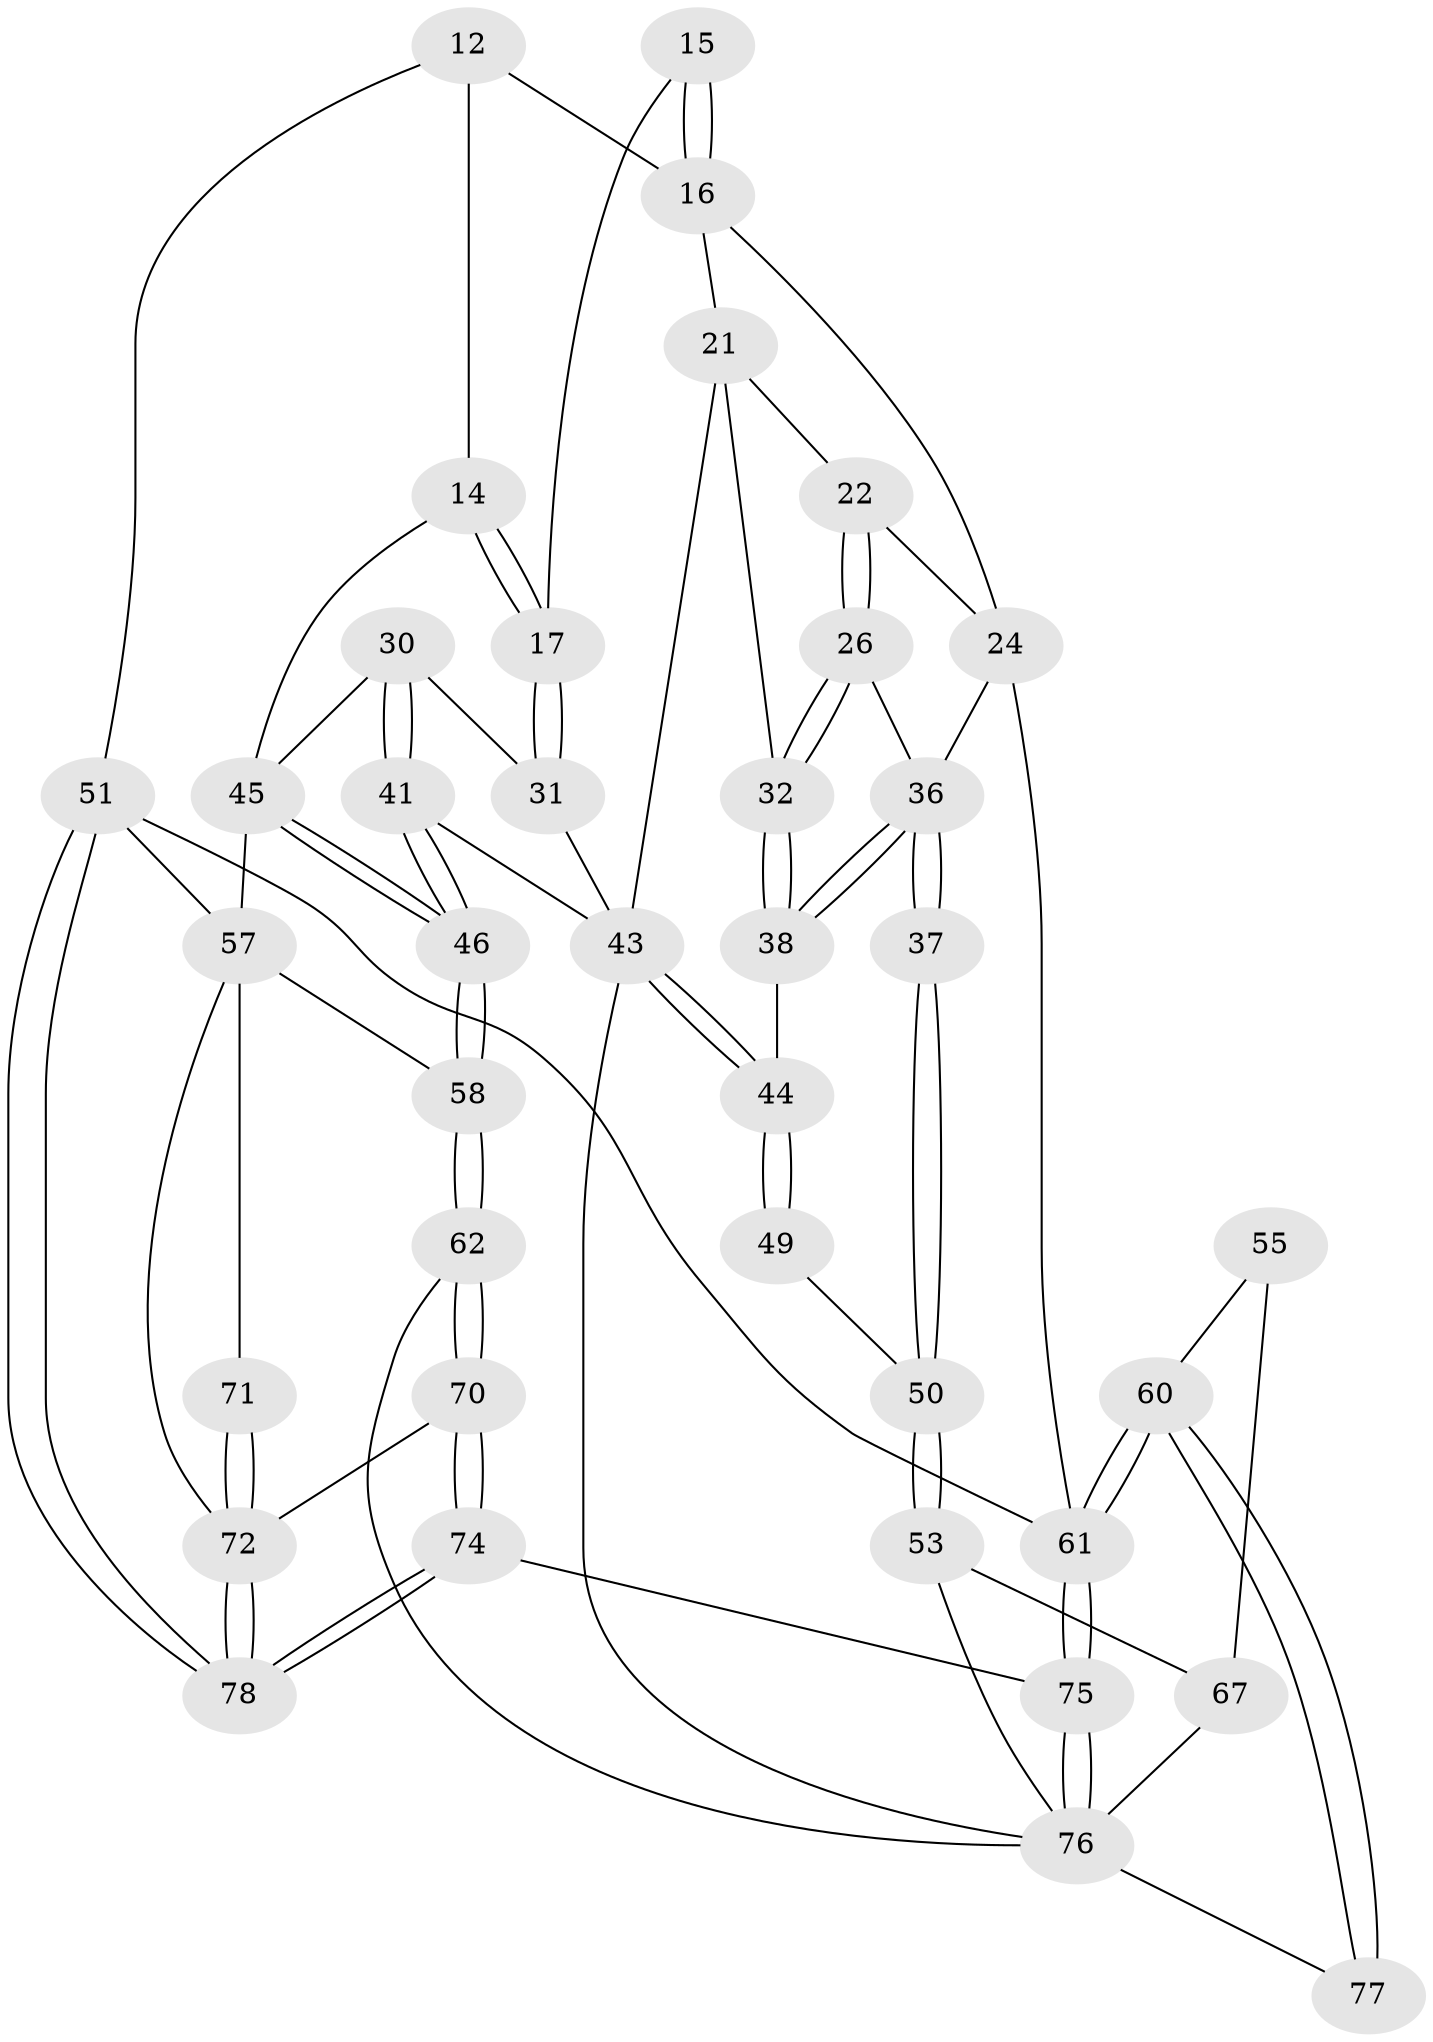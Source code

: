 // original degree distribution, {3: 0.02564102564102564, 6: 0.24358974358974358, 5: 0.46153846153846156, 4: 0.2692307692307692}
// Generated by graph-tools (version 1.1) at 2025/00/03/09/25 05:00:05]
// undirected, 39 vertices, 90 edges
graph export_dot {
graph [start="1"]
  node [color=gray90,style=filled];
  12 [pos="+0.8037186038542622+0.08487707620984158",super="+2+11"];
  14 [pos="+0.723038341002829+0.2684563264211062",super="+13"];
  15 [pos="+0.5743618025183975+0.31619646422816616"];
  16 [pos="+0.5540547942618692+0.3301677685976614",super="+7+10"];
  17 [pos="+0.6913005143286606+0.31871721913531975"];
  21 [pos="+0.42976574079740526+0.36511694489430907",super="+20"];
  22 [pos="+0.36480127294756515+0.31416143642984123"];
  24 [pos="+0+0.27870884641899324",super="+23+9"];
  26 [pos="+0.2807988970450062+0.3586721475582973"];
  30 [pos="+0.7798067795469527+0.42301619025663817"];
  31 [pos="+0.7566627784448254+0.39713668690648907"];
  32 [pos="+0.3348681376398834+0.42805584504240174"];
  36 [pos="+0.2380061800479758+0.5034998647542368",super="+27+35"];
  37 [pos="+0.1702905958996127+0.5562693905314898"];
  38 [pos="+0.3487678186184684+0.46709285201477885"];
  41 [pos="+0.6791888887432566+0.5546409532261232"];
  43 [pos="+0.4776014536275715+0.7048175274471766",super="+42+34"];
  44 [pos="+0.3936304074902888+0.6288958638400804",super="+39+40"];
  45 [pos="+0.9141272380579866+0.5514013983909695",super="+29+18"];
  46 [pos="+0.7829535628053094+0.6428146351618442"];
  49 [pos="+0.3774498111859477+0.6148878115588429"];
  50 [pos="+0.17813753191903411+0.5951257508445543"];
  51 [pos="+1+1",super="+3"];
  53 [pos="+0.14698502495026414+0.6555688499524274"];
  55 [pos="+0+0.7187592514827272"];
  57 [pos="+0.8731806370857331+0.7369914986460093",super="+48+19+52"];
  58 [pos="+0.7955447824905002+0.6951602840278265"];
  60 [pos="+0+1",super="+59"];
  61 [pos="+0+1",super="+4+25"];
  62 [pos="+0.6989400386515324+0.8069621399149545"];
  67 [pos="+0.1190386356567121+0.8466797364182127",super="+54"];
  70 [pos="+0.708874769801447+0.8403348194013034"];
  71 [pos="+0.9439561734415708+0.7634434815968393"];
  72 [pos="+0.896794198410091+1",super="+69+68"];
  74 [pos="+0.547698471910457+1"];
  75 [pos="+0.35796758585800054+1"];
  76 [pos="+0.35551397786407357+1",super="+65+66"];
  77 [pos="+0.049983316751034124+0.9392752724369856",super="+73"];
  78 [pos="+1+1"];
  12 -- 51;
  12 -- 16 [weight=2];
  12 -- 14 [weight=2];
  14 -- 17;
  14 -- 17;
  14 -- 45;
  15 -- 16 [weight=2];
  15 -- 16;
  15 -- 17;
  16 -- 21;
  16 -- 24;
  17 -- 31;
  17 -- 31;
  21 -- 22;
  21 -- 32;
  21 -- 43;
  22 -- 26;
  22 -- 26;
  22 -- 24;
  24 -- 36 [weight=2];
  24 -- 61 [weight=2];
  26 -- 32;
  26 -- 32;
  26 -- 36;
  30 -- 31;
  30 -- 41;
  30 -- 41;
  30 -- 45;
  31 -- 43;
  32 -- 38;
  32 -- 38;
  36 -- 37 [weight=2];
  36 -- 37;
  36 -- 38;
  36 -- 38;
  37 -- 50;
  37 -- 50;
  38 -- 44;
  41 -- 46;
  41 -- 46;
  41 -- 43;
  43 -- 44 [weight=2];
  43 -- 44;
  43 -- 76;
  44 -- 49 [weight=2];
  44 -- 49;
  45 -- 46;
  45 -- 46;
  45 -- 57 [weight=2];
  46 -- 58;
  46 -- 58;
  49 -- 50;
  50 -- 53;
  50 -- 53;
  51 -- 78;
  51 -- 78;
  51 -- 61 [weight=2];
  51 -- 57 [weight=2];
  53 -- 67;
  53 -- 76;
  55 -- 67 [weight=2];
  55 -- 60;
  57 -- 58;
  57 -- 72;
  57 -- 71;
  58 -- 62;
  58 -- 62;
  60 -- 61 [weight=2];
  60 -- 61;
  60 -- 77 [weight=2];
  60 -- 77;
  61 -- 75;
  61 -- 75;
  62 -- 70;
  62 -- 70;
  62 -- 76;
  67 -- 76;
  70 -- 74;
  70 -- 74;
  70 -- 72;
  71 -- 72 [weight=2];
  71 -- 72;
  72 -- 78;
  72 -- 78;
  74 -- 75;
  74 -- 78;
  74 -- 78;
  75 -- 76;
  75 -- 76;
  76 -- 77 [weight=2];
}
